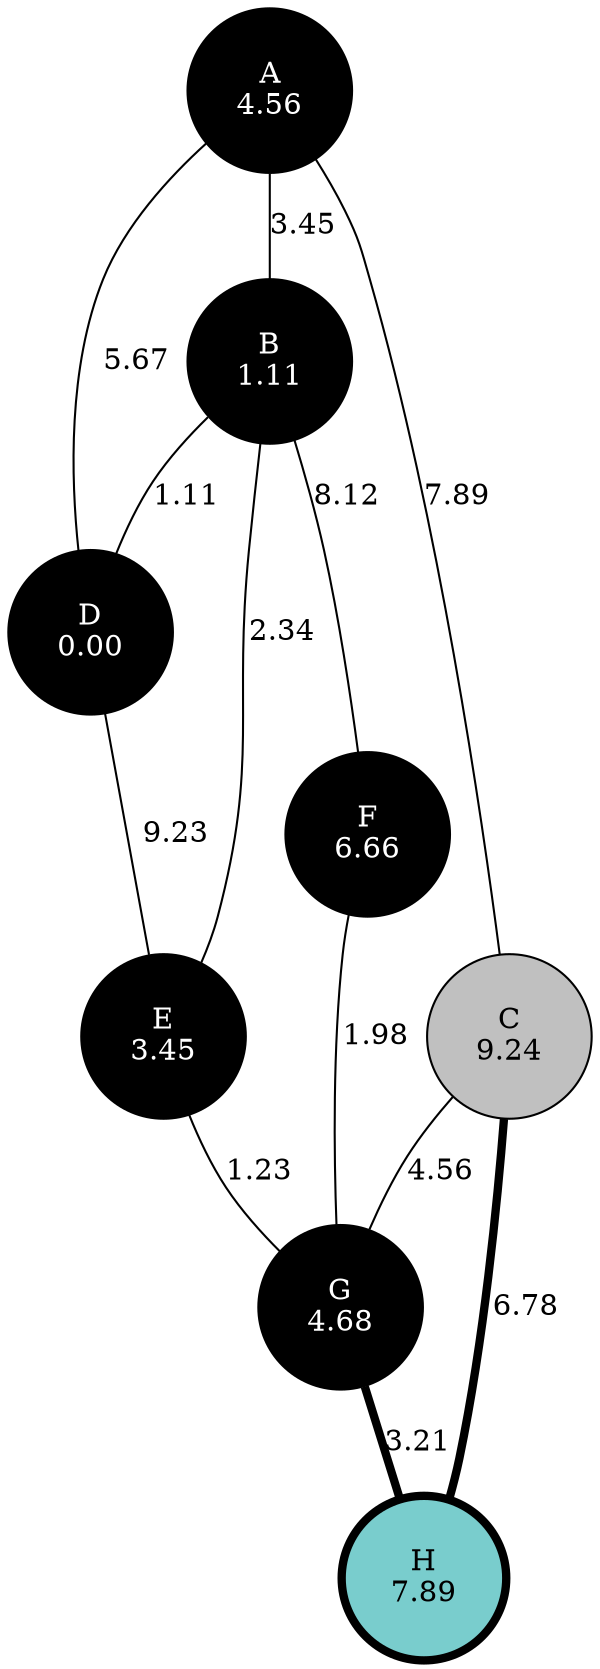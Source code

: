 strict graph  {
A [distance="4.56", fillcolor=black, fontcolor=white, height="1.1", label="A\n4.56", style=filled, width="1.1"];
B [distance="1.11", fillcolor=black, fontcolor=white, height="1.1", label="B\n1.11", style=filled, width="1.1"];
C [distance="9.24", fillcolor=gray, height="1.1", label="C\n9.24", style=filled, width="1.1"];
D [distance="0.00", fillcolor=black, fontcolor=white, height="1.1", label="D\n0.00", style=filled, width="1.1"];
E [distance="3.45", fillcolor=black, fontcolor=white, height="1.1", label="E\n3.45", style=filled, width="1.1"];
F [distance="6.66", fillcolor=black, fontcolor=white, height="1.1", label="F\n6.66", style=filled, width="1.1"];
G [distance="4.68", fillcolor=black, fontcolor=white, height="1.1", label="G\n4.68", style=filled, width="1.1"];
H [distance="7.89", fillcolor=darkslategray3, height="1.1", label="H\n7.89", penwidth=4, style=filled, width="1.1"];
A -- B  [label="3.45"];
A -- C  [label="7.89"];
A -- D  [label="5.67"];
B -- E  [label="2.34"];
B -- F  [label="8.12"];
B -- D  [label="1.11"];
C -- G  [label="4.56"];
C -- H  [label="6.78", penwidth=4];
D -- E  [label="9.23"];
E -- G  [label="1.23"];
F -- G  [label="1.98"];
G -- H  [label="3.21", penwidth=4];
}
